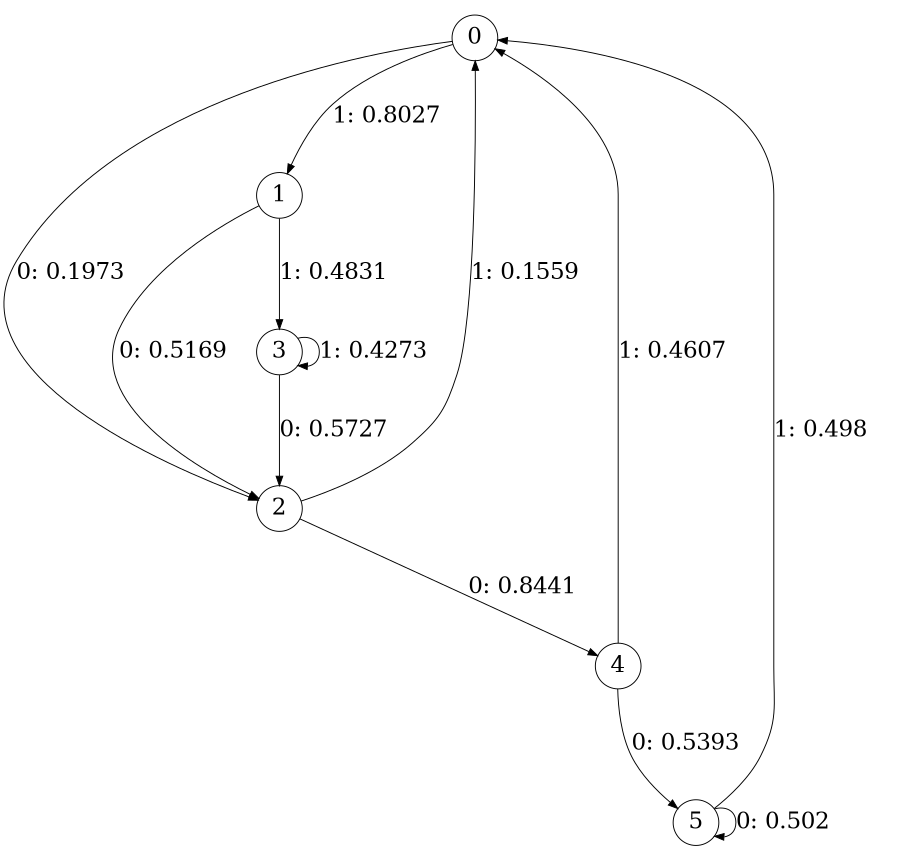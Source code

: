 digraph "ch10faceL3" {
size = "6,8.5";
ratio = "fill";
node [shape = circle];
node [fontsize = 24];
edge [fontsize = 24];
0 -> 2 [label = "0: 0.1973   "];
0 -> 1 [label = "1: 0.8027   "];
1 -> 2 [label = "0: 0.5169   "];
1 -> 3 [label = "1: 0.4831   "];
2 -> 4 [label = "0: 0.8441   "];
2 -> 0 [label = "1: 0.1559   "];
3 -> 2 [label = "0: 0.5727   "];
3 -> 3 [label = "1: 0.4273   "];
4 -> 5 [label = "0: 0.5393   "];
4 -> 0 [label = "1: 0.4607   "];
5 -> 5 [label = "0: 0.502    "];
5 -> 0 [label = "1: 0.498    "];
}